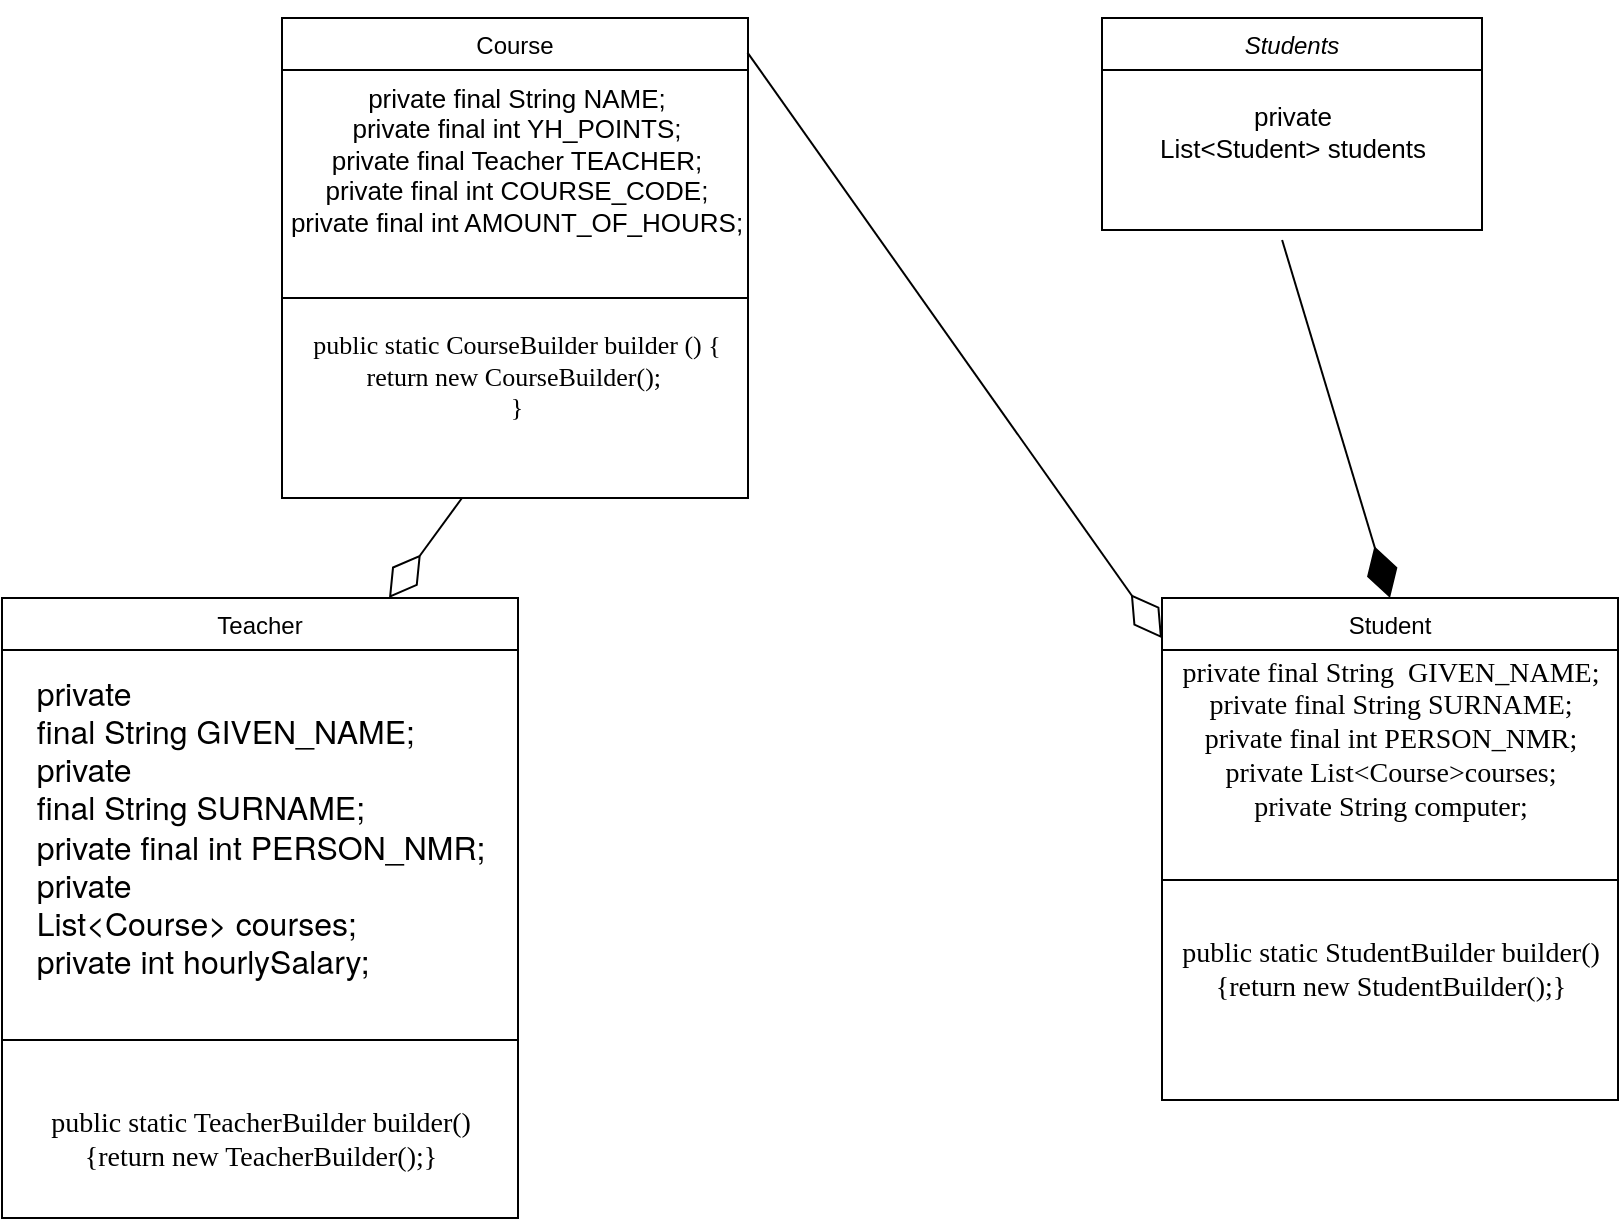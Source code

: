 <mxfile version="16.5.3" type="device"><diagram id="C5RBs43oDa-KdzZeNtuy" name="Page-1"><mxGraphModel dx="1038" dy="579" grid="1" gridSize="10" guides="1" tooltips="1" connect="1" arrows="1" fold="1" page="1" pageScale="1" pageWidth="827" pageHeight="1169" math="0" shadow="0"><root><mxCell id="WIyWlLk6GJQsqaUBKTNV-0"/><mxCell id="WIyWlLk6GJQsqaUBKTNV-1" parent="WIyWlLk6GJQsqaUBKTNV-0"/><mxCell id="zkfFHV4jXpPFQw0GAbJ--0" value="Students" style="swimlane;fontStyle=2;align=center;verticalAlign=top;childLayout=stackLayout;horizontal=1;startSize=26;horizontalStack=0;resizeParent=1;resizeLast=0;collapsible=1;marginBottom=0;rounded=0;shadow=0;strokeWidth=1;" parent="WIyWlLk6GJQsqaUBKTNV-1" vertex="1"><mxGeometry x="560" y="160" width="190" height="106" as="geometry"><mxRectangle x="230" y="140" width="160" height="26" as="alternateBounds"/></mxGeometry></mxCell><mxCell id="a1f0sCMpjhftho1en_12-1" value="&lt;p style=&quot;margin-bottom: 0in&quot;&gt;&lt;font style=&quot;font-size: 13px&quot;&gt;private&lt;br/&gt;List&amp;lt;Student&amp;gt; students&lt;/font&gt;&lt;/p&gt;" style="text;html=1;resizable=0;autosize=1;align=center;verticalAlign=middle;points=[];fillColor=none;strokeColor=none;rounded=0;fontSize=13;" vertex="1" parent="zkfFHV4jXpPFQw0GAbJ--0"><mxGeometry y="26" width="190" height="50" as="geometry"/></mxCell><mxCell id="a1f0sCMpjhftho1en_12-19" value="&lt;p style=&quot;margin-bottom: 0in&quot;&gt;&lt;br&gt;&lt;/p&gt;" style="text;html=1;resizable=0;autosize=1;align=center;verticalAlign=middle;points=[];fillColor=none;strokeColor=none;rounded=0;fontSize=13;" vertex="1" parent="zkfFHV4jXpPFQw0GAbJ--0"><mxGeometry y="76" width="190" height="30" as="geometry"/></mxCell><mxCell id="zkfFHV4jXpPFQw0GAbJ--6" value="Teacher" style="swimlane;fontStyle=0;align=center;verticalAlign=top;childLayout=stackLayout;horizontal=1;startSize=26;horizontalStack=0;resizeParent=1;resizeLast=0;collapsible=1;marginBottom=0;rounded=0;shadow=0;strokeWidth=1;" parent="WIyWlLk6GJQsqaUBKTNV-1" vertex="1"><mxGeometry x="10" y="450" width="258" height="310" as="geometry"><mxRectangle x="130" y="380" width="160" height="26" as="alternateBounds"/></mxGeometry></mxCell><mxCell id="a1f0sCMpjhftho1en_12-17" value="&lt;span style=&quot;font-family: &amp;#34;whitney&amp;#34; , &amp;#34;helvetica neue&amp;#34; , &amp;#34;helvetica&amp;#34; , &amp;#34;arial&amp;#34; , sans-serif ; font-size: 16px ; font-style: normal ; font-weight: 400 ; letter-spacing: normal ; text-align: left ; text-indent: 0px ; text-transform: none ; word-spacing: 0px ; display: inline ; float: none ; background-color: rgb(54 , 57 , 63)&quot;&gt;&lt;p style=&quot;margin-bottom: 0in&quot;&gt;private&lt;br/&gt;final String GIVEN_NAME;&lt;br&gt;&lt;font face=&quot;whitney, helvetica neue, helvetica, arial, sans-serif&quot;&gt;private&lt;br/&gt;final String SURNAME;&lt;br&gt;private final int PERSON_NMR;&lt;br&gt;private&lt;br/&gt;List&amp;lt;Course&amp;gt; courses;&lt;br&gt;private int hourlySalary;&lt;/font&gt;&lt;br/&gt;&lt;/p&gt;&lt;/span&gt;" style="text;html=1;resizable=0;autosize=1;align=center;verticalAlign=middle;points=[];fillColor=none;strokeColor=none;rounded=0;fontFamily=Times New Roman;fontSize=14;" vertex="1" parent="zkfFHV4jXpPFQw0GAbJ--6"><mxGeometry y="26" width="258" height="160" as="geometry"/></mxCell><mxCell id="zkfFHV4jXpPFQw0GAbJ--9" value="" style="line;html=1;strokeWidth=1;align=left;verticalAlign=middle;spacingTop=-1;spacingLeft=3;spacingRight=3;rotatable=0;labelPosition=right;points=[];portConstraint=eastwest;" parent="zkfFHV4jXpPFQw0GAbJ--6" vertex="1"><mxGeometry y="186" width="258" height="70" as="geometry"/></mxCell><mxCell id="a1f0sCMpjhftho1en_12-15" value="&lt;span style=&quot;font-size: 14px&quot;&gt;public static TeacherBuilder builder()&lt;/span&gt;&lt;br style=&quot;font-size: 14px&quot;&gt;&lt;span style=&quot;font-size: 14px&quot;&gt;{return new TeacherBuilder();}&lt;/span&gt;" style="text;html=1;resizable=0;autosize=1;align=center;verticalAlign=middle;points=[];fillColor=none;strokeColor=none;rounded=0;fontFamily=Times New Roman;fontSize=7;" vertex="1" parent="zkfFHV4jXpPFQw0GAbJ--6"><mxGeometry y="256" width="258" height="30" as="geometry"/></mxCell><mxCell id="zkfFHV4jXpPFQw0GAbJ--13" value="Student" style="swimlane;fontStyle=0;align=center;verticalAlign=top;childLayout=stackLayout;horizontal=1;startSize=26;horizontalStack=0;resizeParent=1;resizeLast=0;collapsible=1;marginBottom=0;rounded=0;shadow=0;strokeWidth=1;" parent="WIyWlLk6GJQsqaUBKTNV-1" vertex="1"><mxGeometry x="590" y="450" width="228" height="251" as="geometry"><mxRectangle x="340" y="380" width="170" height="26" as="alternateBounds"/></mxGeometry></mxCell><mxCell id="a1f0sCMpjhftho1en_12-11" value="&lt;font style=&quot;font-size: 14px;&quot;&gt;private final String&amp;nbsp; GIVEN_NAME;&lt;br style=&quot;font-size: 14px;&quot;&gt;private final String SURNAME;&lt;br style=&quot;font-size: 14px;&quot;&gt;private final int PERSON_NMR;&lt;br style=&quot;font-size: 14px;&quot;&gt;private List&amp;lt;Course&amp;gt;courses;&lt;br style=&quot;font-size: 14px;&quot;&gt;private String computer;&lt;br style=&quot;font-size: 14px;&quot;&gt;&lt;/font&gt;" style="text;html=1;resizable=0;autosize=1;align=center;verticalAlign=middle;points=[];fillColor=none;strokeColor=none;rounded=0;fontFamily=Times New Roman;fontSize=14;" vertex="1" parent="zkfFHV4jXpPFQw0GAbJ--13"><mxGeometry y="26" width="228" height="90" as="geometry"/></mxCell><mxCell id="a1f0sCMpjhftho1en_12-13" value="" style="line;html=1;strokeWidth=1;align=left;verticalAlign=middle;spacingTop=-1;spacingLeft=3;spacingRight=3;rotatable=0;labelPosition=right;points=[];portConstraint=eastwest;" vertex="1" parent="zkfFHV4jXpPFQw0GAbJ--13"><mxGeometry y="116" width="228" height="50" as="geometry"/></mxCell><mxCell id="a1f0sCMpjhftho1en_12-14" value="public static StudentBuilder builder()&lt;br&gt;{return new StudentBuilder();}" style="text;html=1;resizable=0;autosize=1;align=center;verticalAlign=middle;points=[];fillColor=none;strokeColor=none;rounded=0;fontFamily=Times New Roman;fontSize=14;" vertex="1" parent="zkfFHV4jXpPFQw0GAbJ--13"><mxGeometry y="166" width="228" height="40" as="geometry"/></mxCell><mxCell id="zkfFHV4jXpPFQw0GAbJ--17" value="Course" style="swimlane;fontStyle=0;align=center;verticalAlign=top;childLayout=stackLayout;horizontal=1;startSize=26;horizontalStack=0;resizeParent=1;resizeLast=0;collapsible=1;marginBottom=0;rounded=0;shadow=0;strokeWidth=1;" parent="WIyWlLk6GJQsqaUBKTNV-1" vertex="1"><mxGeometry x="150" y="160" width="233" height="240" as="geometry"><mxRectangle x="550" y="140" width="160" height="26" as="alternateBounds"/></mxGeometry></mxCell><mxCell id="a1f0sCMpjhftho1en_12-6" value="&lt;span style=&quot;font-size: 13px;&quot;&gt;private final String NAME;&lt;br style=&quot;font-size: 13px;&quot;&gt;private final int YH_POINTS;&lt;br style=&quot;font-size: 13px;&quot;&gt;private final Teacher TEACHER;&lt;br style=&quot;font-size: 13px;&quot;&gt;private final int COURSE_CODE;&lt;br style=&quot;font-size: 13px;&quot;&gt;private final int AMOUNT_OF_HOURS;&lt;br style=&quot;font-size: 13px;&quot;&gt;&lt;/span&gt;" style="text;html=1;resizable=0;autosize=1;align=center;verticalAlign=middle;points=[];fillColor=none;strokeColor=none;rounded=0;fontSize=13;" vertex="1" parent="zkfFHV4jXpPFQw0GAbJ--17"><mxGeometry y="26" width="233" height="90" as="geometry"/></mxCell><mxCell id="zkfFHV4jXpPFQw0GAbJ--23" value="" style="line;html=1;strokeWidth=1;align=left;verticalAlign=middle;spacingTop=-1;spacingLeft=3;spacingRight=3;rotatable=0;labelPosition=right;points=[];portConstraint=eastwest;" parent="zkfFHV4jXpPFQw0GAbJ--17" vertex="1"><mxGeometry y="116" width="233" height="48" as="geometry"/></mxCell><mxCell id="a1f0sCMpjhftho1en_12-9" value="&lt;font style=&quot;font-size: 13px&quot;&gt;public static CourseBuilder builder () {&lt;br&gt;return new CourseBuilder();&amp;nbsp;&lt;br&gt;}&lt;br&gt;&lt;/font&gt;" style="text;html=1;resizable=0;autosize=1;align=center;verticalAlign=middle;points=[];fillColor=none;strokeColor=none;rounded=0;fontFamily=Times New Roman;fontSize=4;" vertex="1" parent="zkfFHV4jXpPFQw0GAbJ--17"><mxGeometry y="164" width="233" height="30" as="geometry"/></mxCell><mxCell id="a1f0sCMpjhftho1en_12-20" value="" style="endArrow=diamondThin;endFill=1;endSize=24;html=1;rounded=0;fontFamily=Times New Roman;fontSize=13;fontColor=#000000;exitX=0.474;exitY=1.167;exitDx=0;exitDy=0;exitPerimeter=0;entryX=0.5;entryY=0;entryDx=0;entryDy=0;" edge="1" parent="WIyWlLk6GJQsqaUBKTNV-1" source="a1f0sCMpjhftho1en_12-19" target="zkfFHV4jXpPFQw0GAbJ--13"><mxGeometry width="160" relative="1" as="geometry"><mxPoint x="370" y="370" as="sourcePoint"/><mxPoint x="530" y="370" as="targetPoint"/></mxGeometry></mxCell><mxCell id="a1f0sCMpjhftho1en_12-21" value="" style="endArrow=diamondThin;endFill=0;endSize=24;html=1;rounded=0;fontFamily=Times New Roman;fontSize=13;fontColor=#000000;exitX=0.999;exitY=0.072;exitDx=0;exitDy=0;exitPerimeter=0;entryX=0;entryY=0.08;entryDx=0;entryDy=0;entryPerimeter=0;" edge="1" parent="WIyWlLk6GJQsqaUBKTNV-1" source="zkfFHV4jXpPFQw0GAbJ--17" target="zkfFHV4jXpPFQw0GAbJ--13"><mxGeometry width="160" relative="1" as="geometry"><mxPoint x="370" y="370" as="sourcePoint"/><mxPoint x="530" y="370" as="targetPoint"/></mxGeometry></mxCell><mxCell id="a1f0sCMpjhftho1en_12-22" value="" style="endArrow=diamondThin;endFill=0;endSize=24;html=1;rounded=0;fontFamily=Times New Roman;fontSize=13;fontColor=#000000;entryX=0.75;entryY=0;entryDx=0;entryDy=0;" edge="1" parent="WIyWlLk6GJQsqaUBKTNV-1" target="zkfFHV4jXpPFQw0GAbJ--6"><mxGeometry width="160" relative="1" as="geometry"><mxPoint x="240" y="400" as="sourcePoint"/><mxPoint x="530" y="470" as="targetPoint"/></mxGeometry></mxCell></root></mxGraphModel></diagram></mxfile>